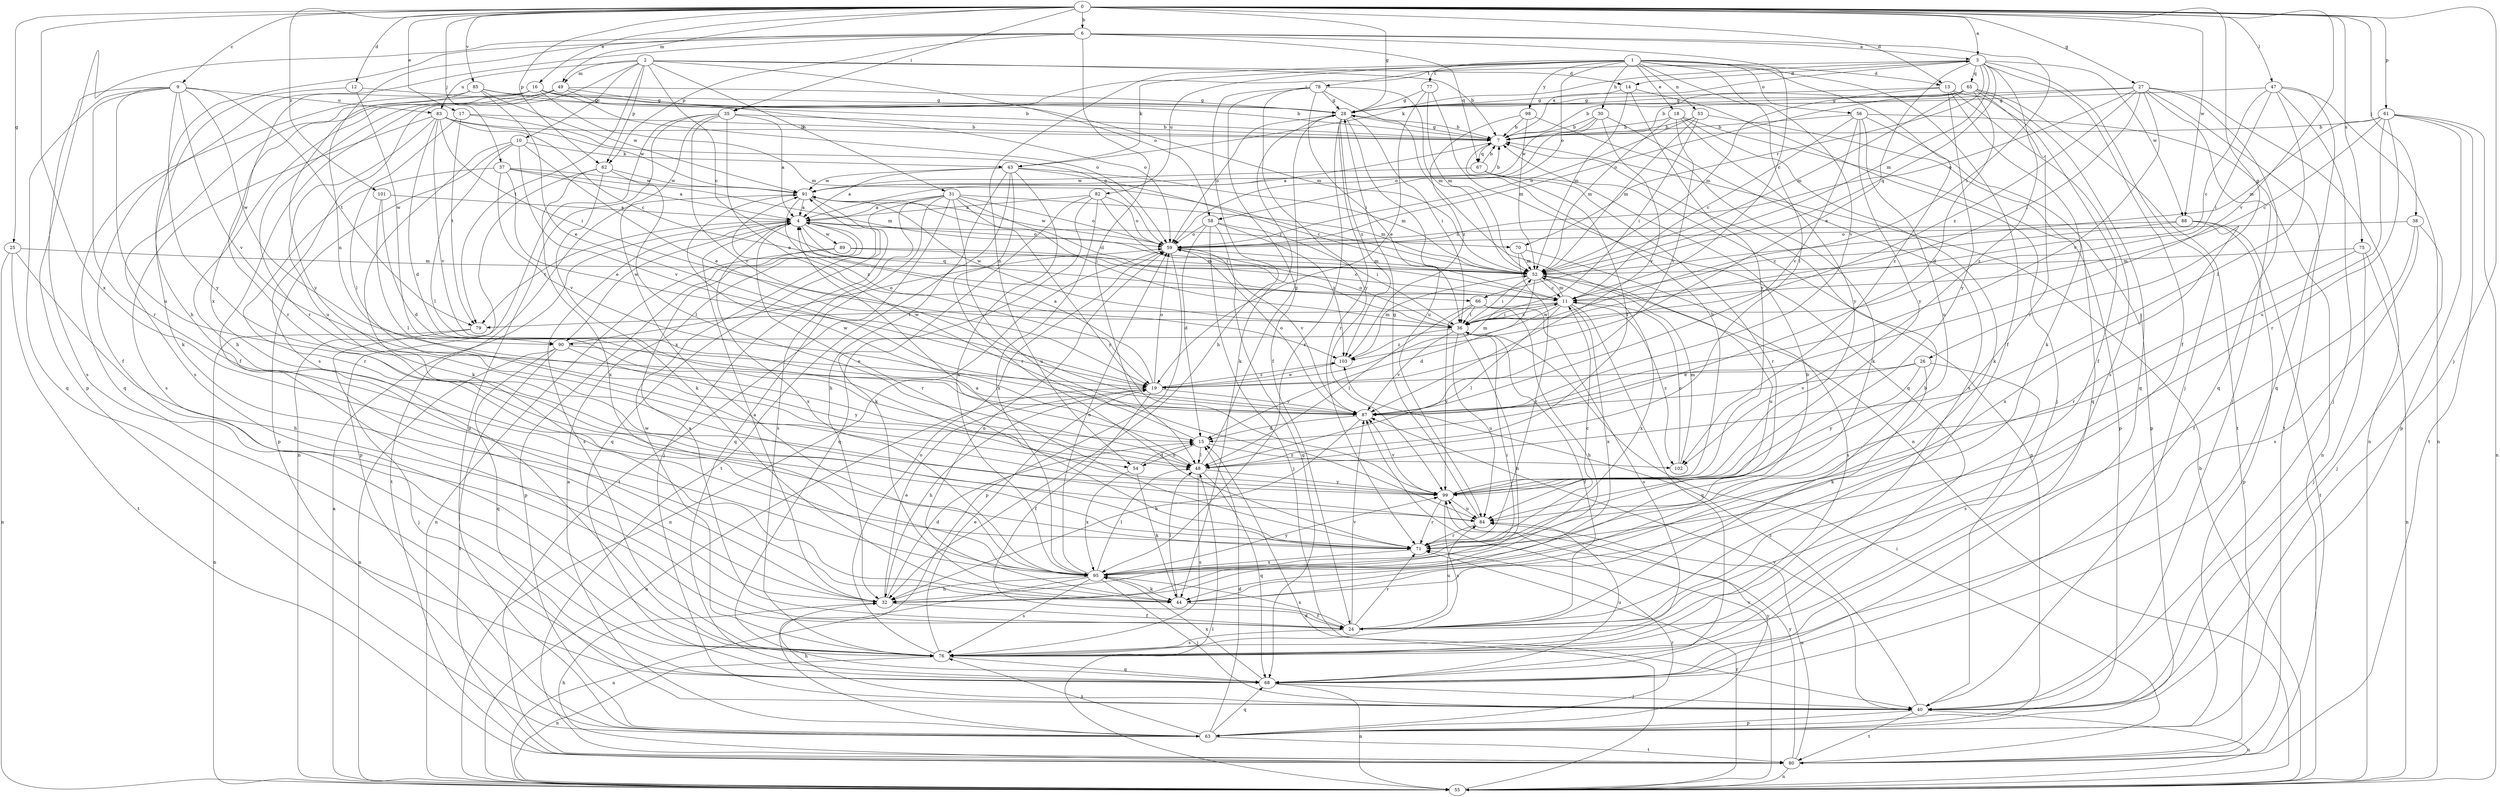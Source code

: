 strict digraph  {
0;
1;
2;
3;
4;
6;
7;
9;
10;
11;
12;
13;
14;
15;
16;
17;
18;
19;
24;
25;
26;
27;
28;
30;
31;
32;
35;
36;
37;
38;
40;
43;
44;
47;
48;
49;
52;
53;
54;
55;
56;
58;
59;
61;
62;
63;
65;
66;
67;
68;
70;
71;
75;
76;
77;
78;
79;
80;
82;
83;
84;
85;
87;
88;
89;
90;
91;
95;
98;
99;
101;
102;
103;
0 -> 3  [label=a];
0 -> 6  [label=b];
0 -> 9  [label=c];
0 -> 12  [label=d];
0 -> 13  [label=d];
0 -> 16  [label=e];
0 -> 17  [label=e];
0 -> 25  [label=g];
0 -> 26  [label=g];
0 -> 27  [label=g];
0 -> 28  [label=g];
0 -> 35  [label=i];
0 -> 37  [label=j];
0 -> 38  [label=j];
0 -> 40  [label=j];
0 -> 47  [label=l];
0 -> 49  [label=m];
0 -> 61  [label=p];
0 -> 62  [label=p];
0 -> 75  [label=s];
0 -> 85  [label=v];
0 -> 87  [label=v];
0 -> 88  [label=w];
0 -> 95  [label=x];
0 -> 101  [label=z];
1 -> 13  [label=d];
1 -> 18  [label=e];
1 -> 24  [label=f];
1 -> 30  [label=h];
1 -> 43  [label=k];
1 -> 48  [label=l];
1 -> 53  [label=n];
1 -> 54  [label=n];
1 -> 56  [label=o];
1 -> 58  [label=o];
1 -> 77  [label=t];
1 -> 78  [label=t];
1 -> 82  [label=u];
1 -> 87  [label=v];
1 -> 98  [label=y];
1 -> 102  [label=z];
2 -> 7  [label=b];
2 -> 10  [label=c];
2 -> 11  [label=c];
2 -> 14  [label=d];
2 -> 31  [label=h];
2 -> 49  [label=m];
2 -> 58  [label=o];
2 -> 62  [label=p];
2 -> 76  [label=s];
2 -> 79  [label=t];
2 -> 83  [label=u];
3 -> 14  [label=d];
3 -> 19  [label=e];
3 -> 24  [label=f];
3 -> 35  [label=i];
3 -> 40  [label=j];
3 -> 43  [label=k];
3 -> 52  [label=m];
3 -> 65  [label=q];
3 -> 66  [label=q];
3 -> 70  [label=r];
3 -> 88  [label=w];
3 -> 102  [label=z];
4 -> 59  [label=o];
4 -> 66  [label=q];
4 -> 70  [label=r];
4 -> 71  [label=r];
4 -> 76  [label=s];
4 -> 79  [label=t];
4 -> 89  [label=w];
4 -> 90  [label=w];
4 -> 95  [label=x];
6 -> 3  [label=a];
6 -> 11  [label=c];
6 -> 32  [label=h];
6 -> 36  [label=i];
6 -> 48  [label=l];
6 -> 54  [label=n];
6 -> 62  [label=p];
6 -> 63  [label=p];
6 -> 67  [label=q];
6 -> 95  [label=x];
7 -> 3  [label=a];
7 -> 4  [label=a];
7 -> 28  [label=g];
7 -> 67  [label=q];
9 -> 68  [label=q];
9 -> 71  [label=r];
9 -> 76  [label=s];
9 -> 79  [label=t];
9 -> 83  [label=u];
9 -> 84  [label=u];
9 -> 87  [label=v];
9 -> 90  [label=w];
9 -> 99  [label=y];
10 -> 19  [label=e];
10 -> 43  [label=k];
10 -> 44  [label=k];
10 -> 48  [label=l];
10 -> 63  [label=p];
10 -> 87  [label=v];
11 -> 36  [label=i];
11 -> 48  [label=l];
11 -> 52  [label=m];
11 -> 68  [label=q];
11 -> 79  [label=t];
11 -> 90  [label=w];
11 -> 95  [label=x];
11 -> 102  [label=z];
12 -> 28  [label=g];
12 -> 44  [label=k];
12 -> 90  [label=w];
13 -> 24  [label=f];
13 -> 28  [label=g];
13 -> 44  [label=k];
13 -> 52  [label=m];
13 -> 76  [label=s];
13 -> 99  [label=y];
14 -> 28  [label=g];
14 -> 40  [label=j];
14 -> 52  [label=m];
14 -> 99  [label=y];
15 -> 48  [label=l];
15 -> 54  [label=n];
15 -> 91  [label=w];
15 -> 102  [label=z];
16 -> 7  [label=b];
16 -> 28  [label=g];
16 -> 52  [label=m];
16 -> 59  [label=o];
16 -> 68  [label=q];
16 -> 71  [label=r];
16 -> 76  [label=s];
17 -> 7  [label=b];
17 -> 48  [label=l];
17 -> 59  [label=o];
17 -> 79  [label=t];
18 -> 7  [label=b];
18 -> 44  [label=k];
18 -> 52  [label=m];
18 -> 63  [label=p];
18 -> 87  [label=v];
18 -> 99  [label=y];
19 -> 4  [label=a];
19 -> 24  [label=f];
19 -> 32  [label=h];
19 -> 52  [label=m];
19 -> 55  [label=n];
19 -> 59  [label=o];
19 -> 87  [label=v];
19 -> 103  [label=z];
24 -> 4  [label=a];
24 -> 7  [label=b];
24 -> 71  [label=r];
24 -> 76  [label=s];
24 -> 84  [label=u];
24 -> 87  [label=v];
24 -> 95  [label=x];
25 -> 32  [label=h];
25 -> 52  [label=m];
25 -> 55  [label=n];
25 -> 80  [label=t];
26 -> 19  [label=e];
26 -> 44  [label=k];
26 -> 76  [label=s];
26 -> 87  [label=v];
26 -> 99  [label=y];
27 -> 7  [label=b];
27 -> 28  [label=g];
27 -> 36  [label=i];
27 -> 40  [label=j];
27 -> 55  [label=n];
27 -> 59  [label=o];
27 -> 68  [label=q];
27 -> 80  [label=t];
27 -> 87  [label=v];
27 -> 103  [label=z];
28 -> 7  [label=b];
28 -> 36  [label=i];
28 -> 44  [label=k];
28 -> 59  [label=o];
28 -> 71  [label=r];
28 -> 84  [label=u];
28 -> 95  [label=x];
28 -> 103  [label=z];
30 -> 7  [label=b];
30 -> 59  [label=o];
30 -> 76  [label=s];
30 -> 87  [label=v];
30 -> 91  [label=w];
31 -> 4  [label=a];
31 -> 11  [label=c];
31 -> 40  [label=j];
31 -> 52  [label=m];
31 -> 59  [label=o];
31 -> 68  [label=q];
31 -> 76  [label=s];
31 -> 80  [label=t];
31 -> 84  [label=u];
31 -> 99  [label=y];
32 -> 4  [label=a];
32 -> 7  [label=b];
32 -> 15  [label=d];
32 -> 19  [label=e];
32 -> 24  [label=f];
35 -> 4  [label=a];
35 -> 7  [label=b];
35 -> 19  [label=e];
35 -> 55  [label=n];
35 -> 63  [label=p];
35 -> 87  [label=v];
35 -> 95  [label=x];
36 -> 11  [label=c];
36 -> 24  [label=f];
36 -> 32  [label=h];
36 -> 59  [label=o];
36 -> 84  [label=u];
36 -> 87  [label=v];
36 -> 91  [label=w];
36 -> 103  [label=z];
37 -> 4  [label=a];
37 -> 19  [label=e];
37 -> 52  [label=m];
37 -> 71  [label=r];
37 -> 87  [label=v];
37 -> 91  [label=w];
38 -> 24  [label=f];
38 -> 40  [label=j];
38 -> 59  [label=o];
38 -> 76  [label=s];
40 -> 32  [label=h];
40 -> 55  [label=n];
40 -> 63  [label=p];
40 -> 80  [label=t];
40 -> 87  [label=v];
40 -> 103  [label=z];
43 -> 4  [label=a];
43 -> 11  [label=c];
43 -> 32  [label=h];
43 -> 52  [label=m];
43 -> 71  [label=r];
43 -> 80  [label=t];
43 -> 91  [label=w];
43 -> 95  [label=x];
44 -> 24  [label=f];
44 -> 48  [label=l];
44 -> 59  [label=o];
47 -> 11  [label=c];
47 -> 28  [label=g];
47 -> 36  [label=i];
47 -> 40  [label=j];
47 -> 48  [label=l];
47 -> 55  [label=n];
47 -> 68  [label=q];
48 -> 28  [label=g];
48 -> 68  [label=q];
48 -> 76  [label=s];
48 -> 91  [label=w];
48 -> 99  [label=y];
49 -> 24  [label=f];
49 -> 28  [label=g];
49 -> 32  [label=h];
49 -> 52  [label=m];
49 -> 59  [label=o];
49 -> 71  [label=r];
52 -> 11  [label=c];
52 -> 15  [label=d];
52 -> 36  [label=i];
52 -> 84  [label=u];
52 -> 95  [label=x];
53 -> 7  [label=b];
53 -> 36  [label=i];
53 -> 52  [label=m];
53 -> 59  [label=o];
53 -> 68  [label=q];
54 -> 15  [label=d];
54 -> 44  [label=k];
54 -> 95  [label=x];
55 -> 4  [label=a];
55 -> 7  [label=b];
55 -> 15  [label=d];
55 -> 48  [label=l];
55 -> 71  [label=r];
55 -> 87  [label=v];
56 -> 7  [label=b];
56 -> 11  [label=c];
56 -> 55  [label=n];
56 -> 63  [label=p];
56 -> 84  [label=u];
56 -> 87  [label=v];
56 -> 99  [label=y];
58 -> 15  [label=d];
58 -> 36  [label=i];
58 -> 40  [label=j];
58 -> 59  [label=o];
58 -> 68  [label=q];
58 -> 103  [label=z];
59 -> 52  [label=m];
59 -> 55  [label=n];
59 -> 63  [label=p];
59 -> 87  [label=v];
59 -> 91  [label=w];
61 -> 7  [label=b];
61 -> 11  [label=c];
61 -> 52  [label=m];
61 -> 55  [label=n];
61 -> 63  [label=p];
61 -> 71  [label=r];
61 -> 80  [label=t];
61 -> 84  [label=u];
62 -> 44  [label=k];
62 -> 48  [label=l];
62 -> 63  [label=p];
62 -> 91  [label=w];
62 -> 95  [label=x];
63 -> 4  [label=a];
63 -> 15  [label=d];
63 -> 68  [label=q];
63 -> 71  [label=r];
63 -> 76  [label=s];
63 -> 80  [label=t];
63 -> 99  [label=y];
65 -> 7  [label=b];
65 -> 15  [label=d];
65 -> 28  [label=g];
65 -> 52  [label=m];
65 -> 59  [label=o];
65 -> 68  [label=q];
65 -> 71  [label=r];
65 -> 80  [label=t];
66 -> 32  [label=h];
66 -> 36  [label=i];
66 -> 48  [label=l];
66 -> 76  [label=s];
66 -> 99  [label=y];
67 -> 7  [label=b];
67 -> 48  [label=l];
67 -> 63  [label=p];
67 -> 71  [label=r];
67 -> 91  [label=w];
68 -> 40  [label=j];
68 -> 55  [label=n];
68 -> 84  [label=u];
68 -> 95  [label=x];
70 -> 52  [label=m];
70 -> 71  [label=r];
70 -> 76  [label=s];
71 -> 4  [label=a];
71 -> 11  [label=c];
71 -> 95  [label=x];
75 -> 40  [label=j];
75 -> 52  [label=m];
75 -> 55  [label=n];
75 -> 71  [label=r];
76 -> 19  [label=e];
76 -> 55  [label=n];
76 -> 59  [label=o];
76 -> 68  [label=q];
76 -> 91  [label=w];
77 -> 19  [label=e];
77 -> 28  [label=g];
77 -> 52  [label=m];
77 -> 68  [label=q];
78 -> 24  [label=f];
78 -> 28  [label=g];
78 -> 32  [label=h];
78 -> 36  [label=i];
78 -> 52  [label=m];
78 -> 55  [label=n];
78 -> 99  [label=y];
79 -> 40  [label=j];
79 -> 55  [label=n];
80 -> 32  [label=h];
80 -> 36  [label=i];
80 -> 55  [label=n];
80 -> 84  [label=u];
80 -> 99  [label=y];
82 -> 4  [label=a];
82 -> 36  [label=i];
82 -> 44  [label=k];
82 -> 59  [label=o];
82 -> 68  [label=q];
82 -> 95  [label=x];
83 -> 7  [label=b];
83 -> 11  [label=c];
83 -> 15  [label=d];
83 -> 36  [label=i];
83 -> 76  [label=s];
83 -> 84  [label=u];
83 -> 87  [label=v];
83 -> 91  [label=w];
84 -> 28  [label=g];
84 -> 71  [label=r];
85 -> 7  [label=b];
85 -> 19  [label=e];
85 -> 24  [label=f];
85 -> 28  [label=g];
85 -> 91  [label=w];
85 -> 99  [label=y];
87 -> 15  [label=d];
87 -> 32  [label=h];
87 -> 59  [label=o];
88 -> 11  [label=c];
88 -> 59  [label=o];
88 -> 63  [label=p];
88 -> 80  [label=t];
88 -> 95  [label=x];
89 -> 11  [label=c];
89 -> 52  [label=m];
89 -> 55  [label=n];
89 -> 63  [label=p];
90 -> 19  [label=e];
90 -> 55  [label=n];
90 -> 59  [label=o];
90 -> 68  [label=q];
90 -> 80  [label=t];
90 -> 99  [label=y];
91 -> 4  [label=a];
91 -> 7  [label=b];
91 -> 36  [label=i];
91 -> 68  [label=q];
91 -> 80  [label=t];
91 -> 103  [label=z];
95 -> 32  [label=h];
95 -> 36  [label=i];
95 -> 40  [label=j];
95 -> 44  [label=k];
95 -> 48  [label=l];
95 -> 55  [label=n];
95 -> 59  [label=o];
95 -> 76  [label=s];
95 -> 99  [label=y];
98 -> 7  [label=b];
98 -> 44  [label=k];
98 -> 52  [label=m];
98 -> 103  [label=z];
99 -> 7  [label=b];
99 -> 71  [label=r];
99 -> 76  [label=s];
99 -> 84  [label=u];
99 -> 87  [label=v];
101 -> 4  [label=a];
101 -> 15  [label=d];
101 -> 48  [label=l];
102 -> 11  [label=c];
102 -> 52  [label=m];
103 -> 19  [label=e];
103 -> 52  [label=m];
}
